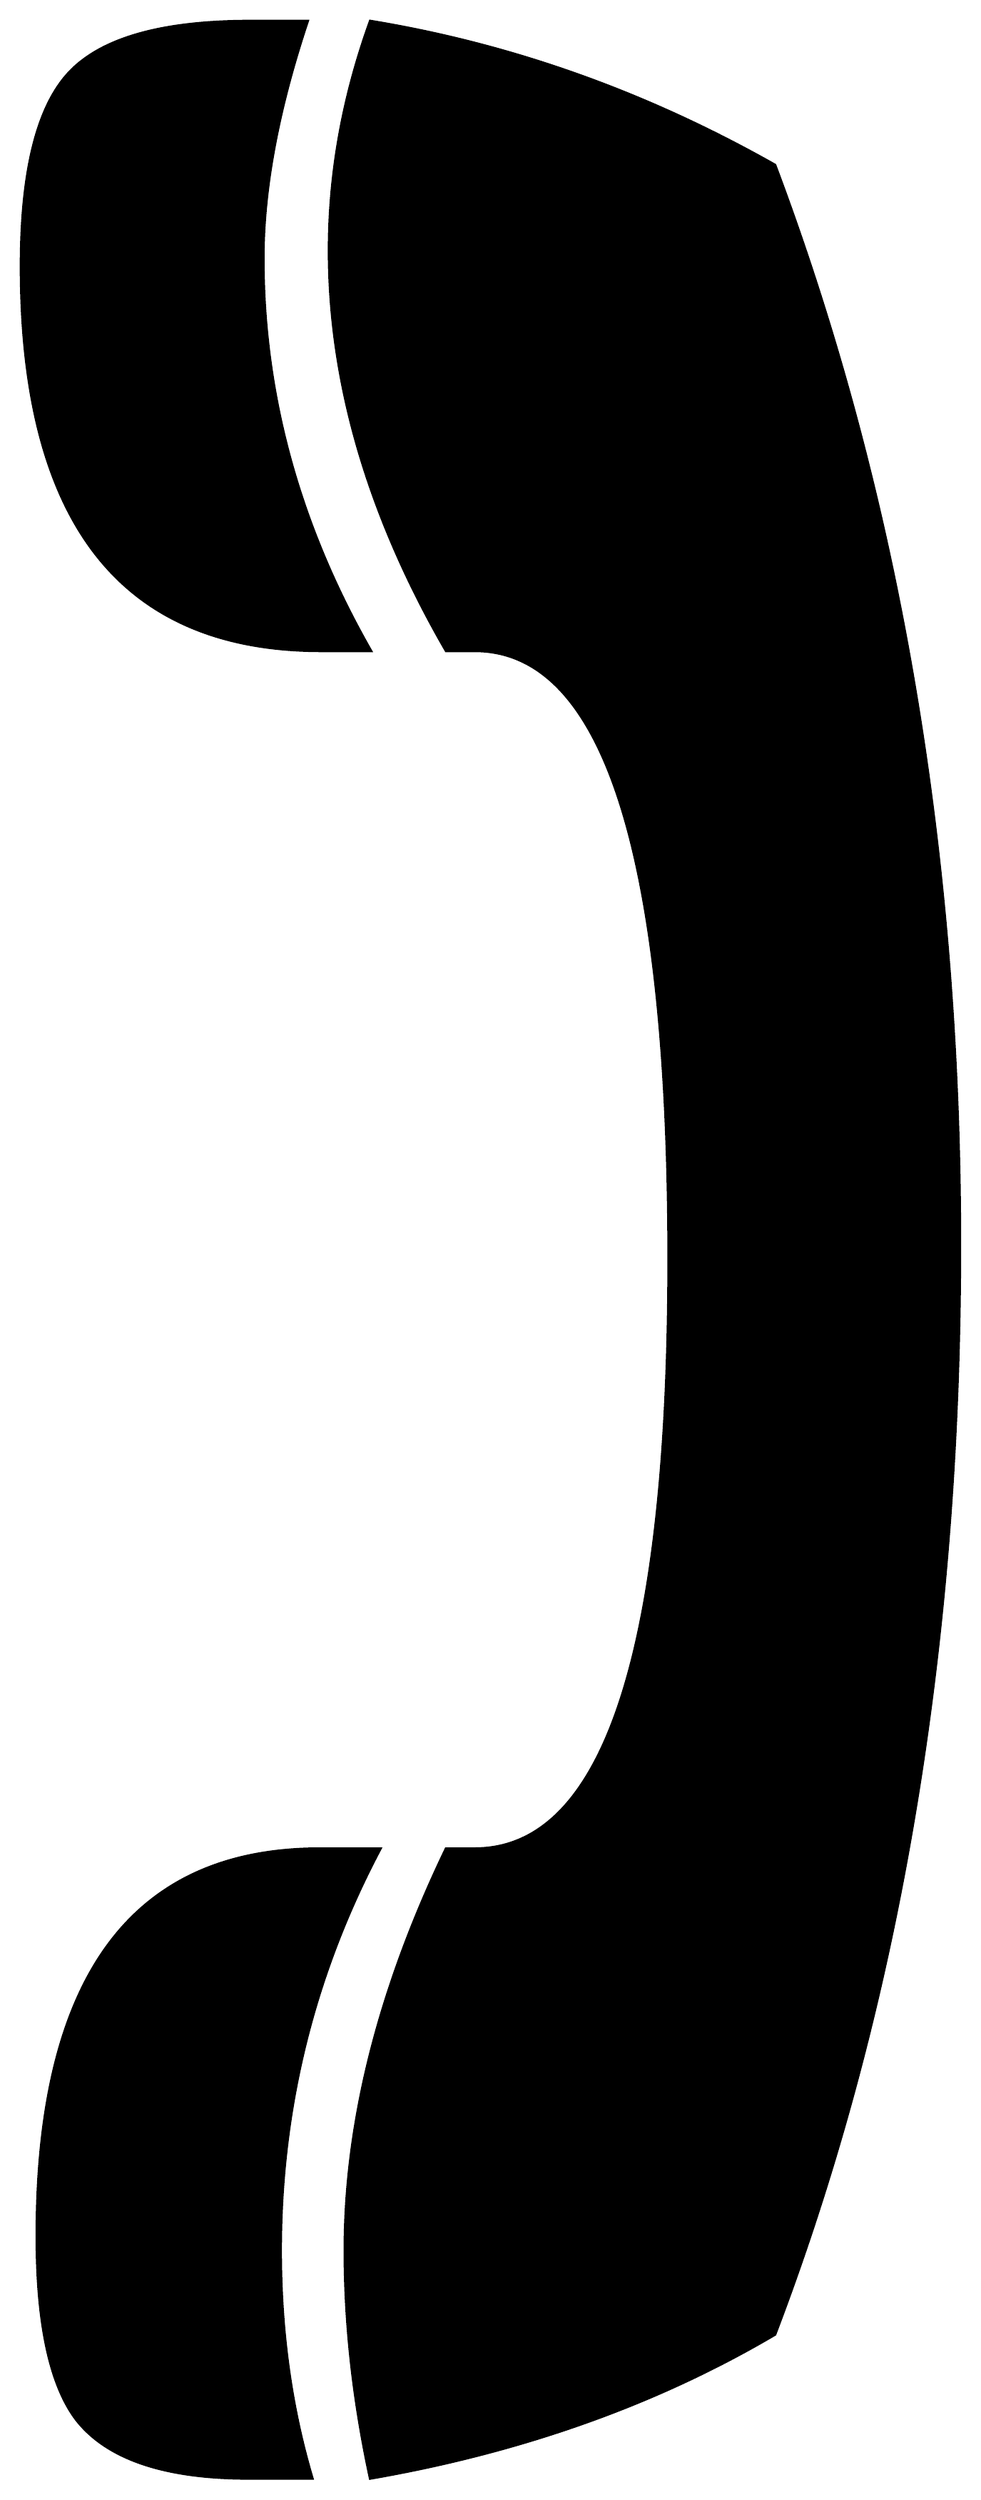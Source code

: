 


\begin{tikzpicture}[y=0.80pt, x=0.80pt, yscale=-1.0, xscale=1.0, inner sep=0pt, outer sep=0pt]
\begin{scope}[shift={(100.0,1896.0)},nonzero rule]
  \path[draw=.,fill=.,line width=1.600pt] (393.0,-1151.0) --
    (362.0,-1151.0) .. controls (235.333,-1151.0) and
    (172.0,-1232.0) .. (172.0,-1394.0) .. controls
    (172.0,-1452.667) and (181.667,-1493.0) .. (201.0,-1515.0) ..
    controls (221.0,-1537.667) and (259.667,-1549.0) ..
    (317.0,-1549.0) -- (353.0,-1549.0) .. controls
    (334.333,-1493.0) and (325.0,-1443.0) .. (325.0,-1399.0) ..
    controls (325.0,-1313.0) and (347.667,-1230.333) ..
    (393.0,-1151.0) -- cycle(766.0,-775.0) .. controls
    (766.0,-520.333) and (727.0,-290.667) .. (649.0,-86.0) ..
    controls (574.333,-42.0) and (489.0,-11.667) .. (393.0,5.0) ..
    controls (382.333,-44.333) and (377.0,-92.333) .. (377.0,-139.0)
    .. controls (377.0,-219.667) and (398.333,-304.333) ..
    (441.0,-393.0) -- (459.0,-393.0) .. controls (541.0,-393.0)
    and (582.0,-517.333) .. (582.0,-766.0) .. controls
    (582.0,-1022.667) and (541.0,-1151.0) .. (459.0,-1151.0) --
    (441.0,-1151.0) .. controls (391.667,-1236.333) and
    (367.0,-1320.667) .. (367.0,-1404.0) .. controls
    (367.0,-1452.667) and (375.667,-1501.0) .. (393.0,-1549.0) ..
    controls (482.333,-1534.333) and (567.667,-1504.0) ..
    (649.0,-1458.0) .. controls (727.0,-1250.667) and
    (766.0,-1023.0) .. (766.0,-775.0) -- cycle(399.0,-393.0) ..
    controls (357.0,-313.667) and (336.0,-229.0) .. (336.0,-139.0)
    .. controls (336.0,-87.667) and (342.667,-39.667) .. (356.0,5.0)
    -- (316.0,5.0) .. controls (262.667,5.0) and (226.333,-7.333) ..
    (207.0,-32.0) .. controls (190.333,-54.0) and (182.0,-92.667) ..
    (182.0,-148.0) .. controls (182.0,-311.333) and (241.667,-393.0)
    .. (361.0,-393.0) -- (399.0,-393.0) -- cycle;
\end{scope}

\end{tikzpicture}

